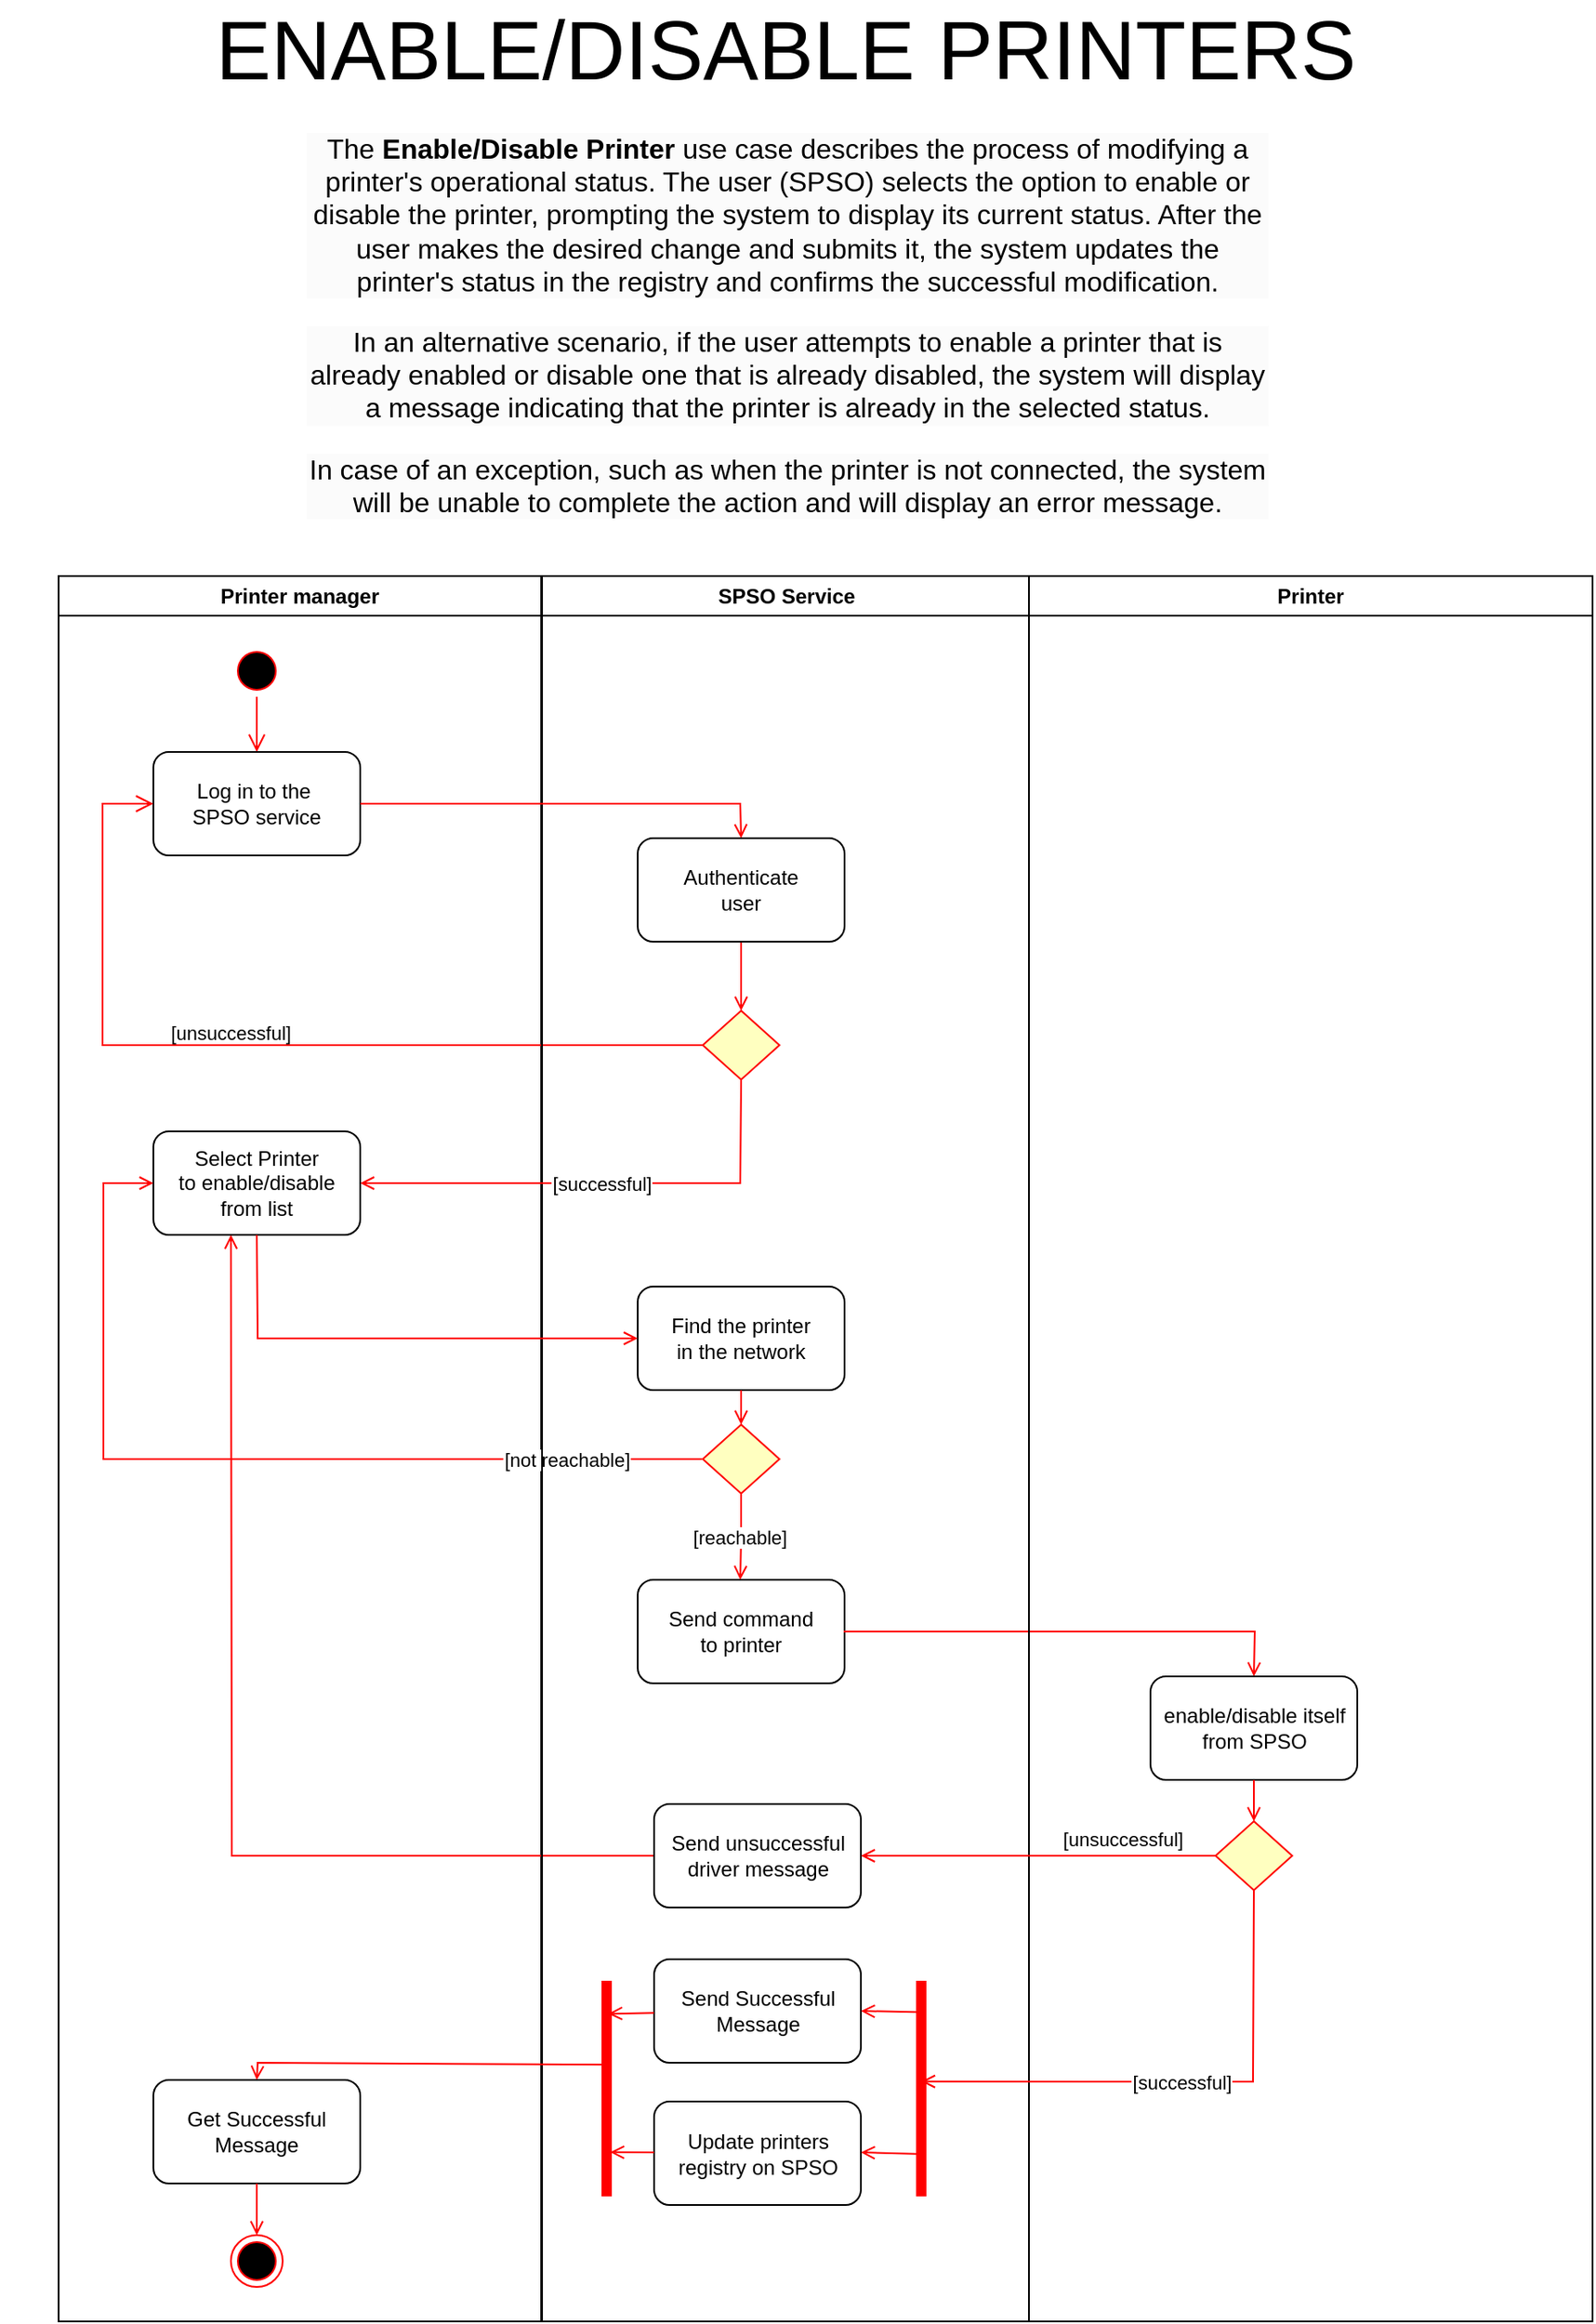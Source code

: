<mxfile version="24.8.2">
  <diagram name="Page-1" id="ltL92kF2pqCkXUYUkk79">
    <mxGraphModel grid="1" page="1" gridSize="10" guides="1" tooltips="1" connect="1" arrows="1" fold="1" pageScale="1" pageWidth="850" pageHeight="1100" math="0" shadow="0">
      <root>
        <mxCell id="0" />
        <mxCell id="1" parent="0" />
        <mxCell id="VcbLLSxq3tpEwjJNihN1-1" value="Printer manager" style="swimlane;whiteSpace=wrap" vertex="1" parent="1">
          <mxGeometry x="150" y="330" width="280" height="1012" as="geometry" />
        </mxCell>
        <mxCell id="VcbLLSxq3tpEwjJNihN1-2" value="" style="ellipse;shape=startState;fillColor=#000000;strokeColor=#ff0000;" vertex="1" parent="VcbLLSxq3tpEwjJNihN1-1">
          <mxGeometry x="100" y="40" width="30" height="30" as="geometry" />
        </mxCell>
        <mxCell id="VcbLLSxq3tpEwjJNihN1-3" value="" style="edgeStyle=elbowEdgeStyle;elbow=horizontal;verticalAlign=bottom;endArrow=open;endSize=8;strokeColor=#FF0000;endFill=1;rounded=0" edge="1" parent="VcbLLSxq3tpEwjJNihN1-1" source="VcbLLSxq3tpEwjJNihN1-2" target="VcbLLSxq3tpEwjJNihN1-4">
          <mxGeometry x="100" y="40" as="geometry">
            <mxPoint x="115.5" y="110" as="targetPoint" />
          </mxGeometry>
        </mxCell>
        <mxCell id="VcbLLSxq3tpEwjJNihN1-4" value="Log in to the&amp;nbsp;&lt;div&gt;SPSO&amp;nbsp;&lt;span style=&quot;background-color: initial;&quot;&gt;service&lt;/span&gt;&lt;/div&gt;" style="rounded=1;whiteSpace=wrap;html=1;" vertex="1" parent="VcbLLSxq3tpEwjJNihN1-1">
          <mxGeometry x="55" y="102" width="120" height="60" as="geometry" />
        </mxCell>
        <mxCell id="VcbLLSxq3tpEwjJNihN1-5" value="Select Printer&lt;div&gt;to enable/disable&lt;/div&gt;&lt;div&gt;from list&lt;/div&gt;" style="rounded=1;whiteSpace=wrap;html=1;" vertex="1" parent="VcbLLSxq3tpEwjJNihN1-1">
          <mxGeometry x="55" y="322" width="120" height="60" as="geometry" />
        </mxCell>
        <mxCell id="VcbLLSxq3tpEwjJNihN1-6" value="[not reachable]" style="edgeStyle=elbowEdgeStyle;elbow=horizontal;strokeColor=#FF0000;endArrow=open;endFill=1;rounded=0;exitX=0;exitY=0.5;exitDx=0;exitDy=0;entryX=0;entryY=0.5;entryDx=0;entryDy=0;" edge="1" parent="VcbLLSxq3tpEwjJNihN1-1" target="VcbLLSxq3tpEwjJNihN1-5">
          <mxGeometry x="-0.71" width="100" height="100" relative="1" as="geometry">
            <mxPoint x="373.25" y="512" as="sourcePoint" />
            <mxPoint x="64.5" y="132" as="targetPoint" />
            <Array as="points">
              <mxPoint x="26" y="432" />
            </Array>
            <mxPoint as="offset" />
          </mxGeometry>
        </mxCell>
        <mxCell id="VcbLLSxq3tpEwjJNihN1-7" value="[unsuccessful]" style="edgeStyle=elbowEdgeStyle;elbow=horizontal;align=left;verticalAlign=top;endArrow=open;endSize=8;strokeColor=#FF0000;endFill=1;rounded=0;" edge="1" parent="VcbLLSxq3tpEwjJNihN1-1">
          <mxGeometry x="0.203" y="-20" relative="1" as="geometry">
            <mxPoint x="55.0" y="132" as="targetPoint" />
            <mxPoint x="373.75" y="272.0" as="sourcePoint" />
            <Array as="points">
              <mxPoint x="25.5" y="202" />
            </Array>
            <mxPoint x="1" as="offset" />
          </mxGeometry>
        </mxCell>
        <mxCell id="VcbLLSxq3tpEwjJNihN1-8" value="Get Successful&lt;div&gt;Message&lt;/div&gt;" style="rounded=1;whiteSpace=wrap;html=1;" vertex="1" parent="VcbLLSxq3tpEwjJNihN1-1">
          <mxGeometry x="55" y="872" width="120" height="60" as="geometry" />
        </mxCell>
        <mxCell id="VcbLLSxq3tpEwjJNihN1-9" value="" style="ellipse;shape=endState;fillColor=#000000;strokeColor=#ff0000" vertex="1" parent="VcbLLSxq3tpEwjJNihN1-1">
          <mxGeometry x="100" y="962" width="30" height="30" as="geometry" />
        </mxCell>
        <mxCell id="VcbLLSxq3tpEwjJNihN1-10" value="" style="endArrow=open;strokeColor=#FF0000;endFill=1;rounded=0" edge="1" parent="VcbLLSxq3tpEwjJNihN1-1" source="VcbLLSxq3tpEwjJNihN1-8" target="VcbLLSxq3tpEwjJNihN1-9">
          <mxGeometry relative="1" as="geometry">
            <mxPoint x="115.5" y="902" as="sourcePoint" />
          </mxGeometry>
        </mxCell>
        <mxCell id="VcbLLSxq3tpEwjJNihN1-11" value="" style="endArrow=open;strokeColor=#FF0000;endFill=1;rounded=0;exitX=0;exitY=0.5;exitDx=0;exitDy=0;entryX=0.5;entryY=1;entryDx=0;entryDy=0;" edge="1" parent="VcbLLSxq3tpEwjJNihN1-1" source="VcbLLSxq3tpEwjJNihN1-24">
          <mxGeometry relative="1" as="geometry">
            <mxPoint x="330.5" y="742" as="sourcePoint" />
            <mxPoint x="100" y="382" as="targetPoint" />
            <Array as="points">
              <mxPoint x="100.5" y="742" />
            </Array>
          </mxGeometry>
        </mxCell>
        <mxCell id="VcbLLSxq3tpEwjJNihN1-12" value="SPSO Service" style="swimlane;whiteSpace=wrap" vertex="1" parent="1">
          <mxGeometry x="430.5" y="330" width="282.5" height="1012" as="geometry" />
        </mxCell>
        <mxCell id="VcbLLSxq3tpEwjJNihN1-13" value="" style="rhombus;fillColor=#ffffc0;strokeColor=#ff0000;" vertex="1" parent="VcbLLSxq3tpEwjJNihN1-12">
          <mxGeometry x="93.25" y="252" width="44.5" height="40" as="geometry" />
        </mxCell>
        <mxCell id="VcbLLSxq3tpEwjJNihN1-14" value="" style="endArrow=open;strokeColor=#FF0000;endFill=1;rounded=0" edge="1" parent="VcbLLSxq3tpEwjJNihN1-12" source="VcbLLSxq3tpEwjJNihN1-15" target="VcbLLSxq3tpEwjJNihN1-13">
          <mxGeometry relative="1" as="geometry">
            <mxPoint x="130" y="245" as="sourcePoint" />
          </mxGeometry>
        </mxCell>
        <mxCell id="VcbLLSxq3tpEwjJNihN1-15" value="Authenticate&lt;div&gt;user&lt;/div&gt;" style="rounded=1;whiteSpace=wrap;html=1;" vertex="1" parent="VcbLLSxq3tpEwjJNihN1-12">
          <mxGeometry x="55.5" y="152" width="120" height="60" as="geometry" />
        </mxCell>
        <mxCell id="VcbLLSxq3tpEwjJNihN1-16" style="edgeStyle=none;curved=1;rounded=0;orthogonalLoop=1;jettySize=auto;html=1;exitX=1;exitY=0.5;exitDx=0;exitDy=0;fontSize=12;startSize=8;endSize=8;" edge="1" parent="VcbLLSxq3tpEwjJNihN1-12" source="VcbLLSxq3tpEwjJNihN1-13" target="VcbLLSxq3tpEwjJNihN1-13">
          <mxGeometry relative="1" as="geometry" />
        </mxCell>
        <mxCell id="VcbLLSxq3tpEwjJNihN1-17" style="edgeStyle=none;curved=1;rounded=0;orthogonalLoop=1;jettySize=auto;html=1;exitX=0;exitY=0.5;exitDx=0;exitDy=0;fontSize=12;startSize=8;endSize=8;" edge="1" parent="VcbLLSxq3tpEwjJNihN1-12" source="VcbLLSxq3tpEwjJNihN1-13" target="VcbLLSxq3tpEwjJNihN1-13">
          <mxGeometry relative="1" as="geometry" />
        </mxCell>
        <mxCell id="VcbLLSxq3tpEwjJNihN1-18" value="Find the printer&lt;div&gt;in the network&lt;/div&gt;" style="rounded=1;whiteSpace=wrap;html=1;" vertex="1" parent="VcbLLSxq3tpEwjJNihN1-12">
          <mxGeometry x="55.5" y="412" width="120" height="60" as="geometry" />
        </mxCell>
        <mxCell id="VcbLLSxq3tpEwjJNihN1-19" value="" style="rhombus;fillColor=#ffffc0;strokeColor=#ff0000;" vertex="1" parent="VcbLLSxq3tpEwjJNihN1-12">
          <mxGeometry x="93.25" y="492" width="44.5" height="40" as="geometry" />
        </mxCell>
        <mxCell id="VcbLLSxq3tpEwjJNihN1-20" value="" style="edgeStyle=elbowEdgeStyle;elbow=horizontal;entryX=0.5;entryY=0;strokeColor=#FF0000;endArrow=open;endFill=1;rounded=0;exitX=0.5;exitY=1;exitDx=0;exitDy=0;entryDx=0;entryDy=0;" edge="1" parent="VcbLLSxq3tpEwjJNihN1-12" source="VcbLLSxq3tpEwjJNihN1-18" target="VcbLLSxq3tpEwjJNihN1-19">
          <mxGeometry width="100" height="100" relative="1" as="geometry">
            <mxPoint x="205" y="385" as="sourcePoint" />
            <mxPoint x="255" y="428" as="targetPoint" />
            <Array as="points" />
          </mxGeometry>
        </mxCell>
        <mxCell id="VcbLLSxq3tpEwjJNihN1-21" value="Send command&lt;div&gt;to printer&lt;/div&gt;" style="rounded=1;whiteSpace=wrap;html=1;" vertex="1" parent="VcbLLSxq3tpEwjJNihN1-12">
          <mxGeometry x="55.5" y="582" width="120" height="60" as="geometry" />
        </mxCell>
        <mxCell id="VcbLLSxq3tpEwjJNihN1-22" value="" style="edgeStyle=none;strokeColor=#FF0000;endArrow=open;endFill=1;rounded=0;entryX=0.5;entryY=0;entryDx=0;entryDy=0;" edge="1" parent="VcbLLSxq3tpEwjJNihN1-12" target="VcbLLSxq3tpEwjJNihN1-33">
          <mxGeometry width="100" height="100" relative="1" as="geometry">
            <mxPoint x="175" y="612" as="sourcePoint" />
            <mxPoint x="415" y="612" as="targetPoint" />
            <Array as="points">
              <mxPoint x="413.5" y="612" />
            </Array>
          </mxGeometry>
        </mxCell>
        <mxCell id="VcbLLSxq3tpEwjJNihN1-23" value="Send Successful&lt;div&gt;Message&lt;/div&gt;" style="rounded=1;whiteSpace=wrap;html=1;" vertex="1" parent="VcbLLSxq3tpEwjJNihN1-12">
          <mxGeometry x="65" y="802" width="120" height="60" as="geometry" />
        </mxCell>
        <mxCell id="VcbLLSxq3tpEwjJNihN1-24" value="Send unsuccessful&lt;div&gt;driver message&lt;/div&gt;" style="rounded=1;whiteSpace=wrap;html=1;" vertex="1" parent="VcbLLSxq3tpEwjJNihN1-12">
          <mxGeometry x="65" y="712" width="120" height="60" as="geometry" />
        </mxCell>
        <mxCell id="VcbLLSxq3tpEwjJNihN1-25" value="" style="shape=line;strokeWidth=6;strokeColor=#ff0000;rotation=90" vertex="1" parent="VcbLLSxq3tpEwjJNihN1-12">
          <mxGeometry x="157.5" y="869.5" width="125" height="15" as="geometry" />
        </mxCell>
        <mxCell id="VcbLLSxq3tpEwjJNihN1-26" value="" style="endArrow=open;strokeColor=#FF0000;endFill=1;rounded=0;exitX=0.146;exitY=0.337;exitDx=0;exitDy=0;exitPerimeter=0;entryX=1;entryY=0.5;entryDx=0;entryDy=0;" edge="1" parent="VcbLLSxq3tpEwjJNihN1-12" source="VcbLLSxq3tpEwjJNihN1-25" target="VcbLLSxq3tpEwjJNihN1-23">
          <mxGeometry relative="1" as="geometry">
            <mxPoint x="-155.5" y="942" as="sourcePoint" />
            <mxPoint x="-155.5" y="972" as="targetPoint" />
          </mxGeometry>
        </mxCell>
        <mxCell id="VcbLLSxq3tpEwjJNihN1-27" value="" style="shape=line;strokeWidth=6;strokeColor=#ff0000;rotation=90" vertex="1" parent="VcbLLSxq3tpEwjJNihN1-12">
          <mxGeometry x="-25" y="869.5" width="125" height="15" as="geometry" />
        </mxCell>
        <mxCell id="VcbLLSxq3tpEwjJNihN1-28" value="" style="endArrow=open;strokeColor=#FF0000;endFill=1;rounded=0;entryX=0.153;entryY=0.441;entryDx=0;entryDy=0;entryPerimeter=0;" edge="1" parent="VcbLLSxq3tpEwjJNihN1-12" source="VcbLLSxq3tpEwjJNihN1-23" target="VcbLLSxq3tpEwjJNihN1-27">
          <mxGeometry relative="1" as="geometry">
            <mxPoint x="85" y="832" as="sourcePoint" />
            <mxPoint x="195" y="842" as="targetPoint" />
          </mxGeometry>
        </mxCell>
        <mxCell id="VcbLLSxq3tpEwjJNihN1-29" value="Update printers&lt;div&gt;registry on SPSO&lt;/div&gt;" style="rounded=1;whiteSpace=wrap;html=1;" vertex="1" parent="VcbLLSxq3tpEwjJNihN1-12">
          <mxGeometry x="65" y="884.5" width="120" height="60" as="geometry" />
        </mxCell>
        <mxCell id="VcbLLSxq3tpEwjJNihN1-30" value="" style="endArrow=open;strokeColor=#FF0000;endFill=1;rounded=0;exitX=0.146;exitY=0.337;exitDx=0;exitDy=0;exitPerimeter=0;entryX=1;entryY=0.5;entryDx=0;entryDy=0;fontStyle=1" edge="1" parent="VcbLLSxq3tpEwjJNihN1-12">
          <mxGeometry relative="1" as="geometry">
            <mxPoint x="222" y="915" as="sourcePoint" />
            <mxPoint x="185" y="914" as="targetPoint" />
          </mxGeometry>
        </mxCell>
        <mxCell id="VcbLLSxq3tpEwjJNihN1-31" value="" style="endArrow=open;strokeColor=#FF0000;endFill=1;rounded=0;entryX=0.795;entryY=0.364;entryDx=0;entryDy=0;entryPerimeter=0;" edge="1" parent="VcbLLSxq3tpEwjJNihN1-12" source="VcbLLSxq3tpEwjJNihN1-29" target="VcbLLSxq3tpEwjJNihN1-27">
          <mxGeometry relative="1" as="geometry">
            <mxPoint x="65" y="914.21" as="sourcePoint" />
            <mxPoint x="45" y="914" as="targetPoint" />
          </mxGeometry>
        </mxCell>
        <mxCell id="VcbLLSxq3tpEwjJNihN1-32" value="Printer" style="swimlane;whiteSpace=wrap" vertex="1" parent="1">
          <mxGeometry x="713" y="330" width="327" height="1012" as="geometry" />
        </mxCell>
        <mxCell id="VcbLLSxq3tpEwjJNihN1-33" value="enable/disable itself&lt;div&gt;from SPSO&lt;/div&gt;" style="rounded=1;whiteSpace=wrap;html=1;" vertex="1" parent="VcbLLSxq3tpEwjJNihN1-32">
          <mxGeometry x="70.5" y="638" width="120" height="60" as="geometry" />
        </mxCell>
        <mxCell id="VcbLLSxq3tpEwjJNihN1-34" value="" style="rhombus;fillColor=#ffffc0;strokeColor=#ff0000;" vertex="1" parent="VcbLLSxq3tpEwjJNihN1-32">
          <mxGeometry x="108.25" y="722" width="44.5" height="40" as="geometry" />
        </mxCell>
        <mxCell id="VcbLLSxq3tpEwjJNihN1-35" value="" style="endArrow=open;strokeColor=#FF0000;endFill=1;rounded=0" edge="1" parent="VcbLLSxq3tpEwjJNihN1-32" source="VcbLLSxq3tpEwjJNihN1-33" target="VcbLLSxq3tpEwjJNihN1-34">
          <mxGeometry relative="1" as="geometry">
            <mxPoint x="140.5" y="792" as="sourcePoint" />
            <mxPoint x="141" y="869" as="targetPoint" />
          </mxGeometry>
        </mxCell>
        <mxCell id="VcbLLSxq3tpEwjJNihN1-36" value="" style="endArrow=open;strokeColor=#FF0000;endFill=1;rounded=0;entryX=0.5;entryY=0;entryDx=0;entryDy=0;" edge="1" parent="1" source="VcbLLSxq3tpEwjJNihN1-4" target="VcbLLSxq3tpEwjJNihN1-15">
          <mxGeometry relative="1" as="geometry">
            <mxPoint x="265" y="490" as="sourcePoint" />
            <mxPoint x="265" y="662" as="targetPoint" />
            <Array as="points">
              <mxPoint x="545.5" y="462" />
            </Array>
          </mxGeometry>
        </mxCell>
        <mxCell id="VcbLLSxq3tpEwjJNihN1-37" value="[successful]" style="edgeStyle=elbowEdgeStyle;elbow=horizontal;entryX=1;entryY=0.5;strokeColor=#FF0000;endArrow=open;endFill=1;rounded=0;exitX=0.5;exitY=1;exitDx=0;exitDy=0;entryDx=0;entryDy=0;" edge="1" parent="1" source="VcbLLSxq3tpEwjJNihN1-13" target="VcbLLSxq3tpEwjJNihN1-5">
          <mxGeometry width="100" height="100" relative="1" as="geometry">
            <mxPoint x="635.5" y="715" as="sourcePoint" />
            <mxPoint x="685.5" y="758" as="targetPoint" />
            <Array as="points">
              <mxPoint x="545.5" y="652" />
            </Array>
          </mxGeometry>
        </mxCell>
        <mxCell id="VcbLLSxq3tpEwjJNihN1-38" value="" style="edgeStyle=elbowEdgeStyle;elbow=horizontal;strokeColor=#FF0000;endArrow=open;endFill=1;rounded=0;exitX=0.5;exitY=1;exitDx=0;exitDy=0;entryX=0;entryY=0.5;entryDx=0;entryDy=0;" edge="1" parent="1" source="VcbLLSxq3tpEwjJNihN1-5" target="VcbLLSxq3tpEwjJNihN1-18">
          <mxGeometry width="100" height="100" relative="1" as="geometry">
            <mxPoint x="635.5" y="715" as="sourcePoint" />
            <mxPoint x="655.5" y="782" as="targetPoint" />
            <Array as="points">
              <mxPoint x="265.5" y="742" />
            </Array>
          </mxGeometry>
        </mxCell>
        <mxCell id="VcbLLSxq3tpEwjJNihN1-39" value="[reachable]" style="edgeStyle=elbowEdgeStyle;elbow=vertical;strokeColor=#FF0000;endArrow=open;endFill=1;rounded=0;exitX=0.5;exitY=1;exitDx=0;exitDy=0;" edge="1" parent="1" source="VcbLLSxq3tpEwjJNihN1-19">
          <mxGeometry width="100" height="100" relative="1" as="geometry">
            <mxPoint x="556.5" y="812" as="sourcePoint" />
            <mxPoint x="545.5" y="912" as="targetPoint" />
            <Array as="points" />
          </mxGeometry>
        </mxCell>
        <mxCell id="VcbLLSxq3tpEwjJNihN1-40" value="[unsuccessful]" style="endArrow=open;strokeColor=#FF0000;endFill=1;rounded=0;entryX=1;entryY=0.5;entryDx=0;entryDy=0;exitX=0;exitY=0.5;exitDx=0;exitDy=0;" edge="1" parent="1" source="VcbLLSxq3tpEwjJNihN1-34" target="VcbLLSxq3tpEwjJNihN1-24">
          <mxGeometry x="-0.482" y="-10" relative="1" as="geometry">
            <mxPoint x="235.5" y="1062" as="sourcePoint" />
            <mxPoint x="851" y="1062" as="targetPoint" />
            <Array as="points">
              <mxPoint x="615.5" y="1072" />
            </Array>
            <mxPoint as="offset" />
          </mxGeometry>
        </mxCell>
        <mxCell id="VcbLLSxq3tpEwjJNihN1-41" value="[successful]" style="endArrow=open;strokeColor=#FF0000;endFill=1;rounded=0;exitX=0.5;exitY=1;exitDx=0;exitDy=0;entryX=0.467;entryY=0.504;entryDx=0;entryDy=0;entryPerimeter=0;" edge="1" parent="1" source="VcbLLSxq3tpEwjJNihN1-34" target="VcbLLSxq3tpEwjJNihN1-25">
          <mxGeometry relative="1" as="geometry">
            <mxPoint x="765.5" y="1102" as="sourcePoint" />
            <mxPoint x="655.5" y="1202" as="targetPoint" />
            <Array as="points">
              <mxPoint x="843" y="1203" />
            </Array>
          </mxGeometry>
        </mxCell>
        <mxCell id="VcbLLSxq3tpEwjJNihN1-42" value="" style="endArrow=open;strokeColor=#FF0000;endFill=1;rounded=0;exitX=0.389;exitY=0.408;exitDx=0;exitDy=0;entryX=0.5;entryY=0;entryDx=0;entryDy=0;exitPerimeter=0;" edge="1" parent="1" source="VcbLLSxq3tpEwjJNihN1-27" target="VcbLLSxq3tpEwjJNihN1-8">
          <mxGeometry relative="1" as="geometry">
            <mxPoint x="275.5" y="1242" as="sourcePoint" />
            <mxPoint x="275" y="1302" as="targetPoint" />
            <Array as="points">
              <mxPoint x="265.5" y="1192" />
            </Array>
          </mxGeometry>
        </mxCell>
        <mxCell id="VcbLLSxq3tpEwjJNihN1-43" value="&lt;font style=&quot;font-size: 48px;&quot;&gt;ENABLE/DISABLE PRINTERS&lt;/font&gt;" style="text;html=1;align=center;verticalAlign=middle;whiteSpace=wrap;rounded=0;fontSize=16;" vertex="1" parent="1">
          <mxGeometry x="116.75" y="10" width="910" height="30" as="geometry" />
        </mxCell>
        <mxCell id="WZTzKXpHPkwGWUx394b1-2" value="&lt;p style=&quot;forced-color-adjust: none; color: rgb(0, 0, 0); font-family: Helvetica; font-size: 16px; font-style: normal; font-variant-ligatures: normal; font-variant-caps: normal; font-weight: 400; letter-spacing: normal; orphans: 2; text-align: center; text-indent: 0px; text-transform: none; widows: 2; word-spacing: 0px; -webkit-text-stroke-width: 0px; white-space: normal; background-color: rgb(251, 251, 251); text-decoration-thickness: initial; text-decoration-style: initial; text-decoration-color: initial;&quot;&gt;The&lt;span&gt;&amp;nbsp;&lt;/span&gt;&lt;b style=&quot;forced-color-adjust: none;&quot;&gt;Enable/Disable Printer&lt;/b&gt;&lt;span&gt;&amp;nbsp;&lt;/span&gt;use case describes the process of modifying a printer&#39;s operational status. The user (SPSO) selects the option to enable or disable the printer, prompting the system to display its current status. After the user makes the desired change and submits it, the system updates the printer&#39;s status in the registry and confirms the successful modification.&lt;/p&gt;&lt;p style=&quot;forced-color-adjust: none; color: rgb(0, 0, 0); font-family: Helvetica; font-size: 16px; font-style: normal; font-variant-ligatures: normal; font-variant-caps: normal; font-weight: 400; letter-spacing: normal; orphans: 2; text-align: center; text-indent: 0px; text-transform: none; widows: 2; word-spacing: 0px; -webkit-text-stroke-width: 0px; white-space: normal; background-color: rgb(251, 251, 251); text-decoration-thickness: initial; text-decoration-style: initial; text-decoration-color: initial;&quot;&gt;In an alternative scenario, if the user attempts to enable a printer that is already enabled or disable one that is already disabled, the system will display a message indicating that the printer is already in the selected status.&lt;/p&gt;&lt;p style=&quot;forced-color-adjust: none; color: rgb(0, 0, 0); font-family: Helvetica; font-size: 16px; font-style: normal; font-variant-ligatures: normal; font-variant-caps: normal; font-weight: 400; letter-spacing: normal; orphans: 2; text-align: center; text-indent: 0px; text-transform: none; widows: 2; word-spacing: 0px; -webkit-text-stroke-width: 0px; white-space: normal; background-color: rgb(251, 251, 251); text-decoration-thickness: initial; text-decoration-style: initial; text-decoration-color: initial;&quot;&gt;In case of an exception, such as when the printer is not connected, the system will be unable to complete the action and will display an error message.&lt;/p&gt;" style="text;whiteSpace=wrap;html=1;" vertex="1" parent="1">
          <mxGeometry x="291.75" y="50" width="560" height="260" as="geometry" />
        </mxCell>
      </root>
    </mxGraphModel>
  </diagram>
</mxfile>
